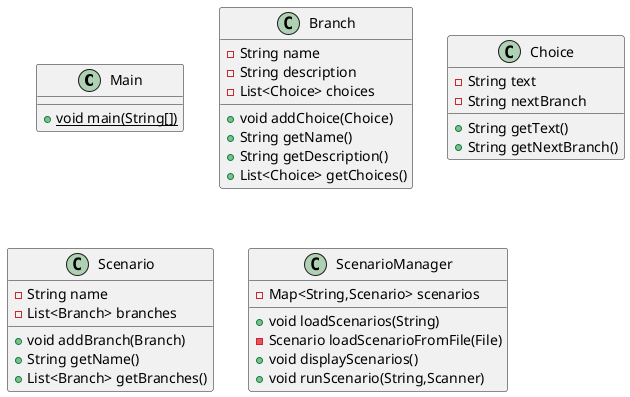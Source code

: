 @startuml
class Main {
+ {static} void main(String[])
}
class Branch {
- String name
- String description
- List<Choice> choices
+ void addChoice(Choice)
+ String getName()
+ String getDescription()
+ List<Choice> getChoices()
}
class Choice {
- String text
- String nextBranch
+ String getText()
+ String getNextBranch()
}
class Scenario {
- String name
- List<Branch> branches
+ void addBranch(Branch)
+ String getName()
+ List<Branch> getBranches()
}
class ScenarioManager {
- Map<String,Scenario> scenarios
+ void loadScenarios(String)
- Scenario loadScenarioFromFile(File)
+ void displayScenarios()
+ void runScenario(String,Scanner)
}
@enduml